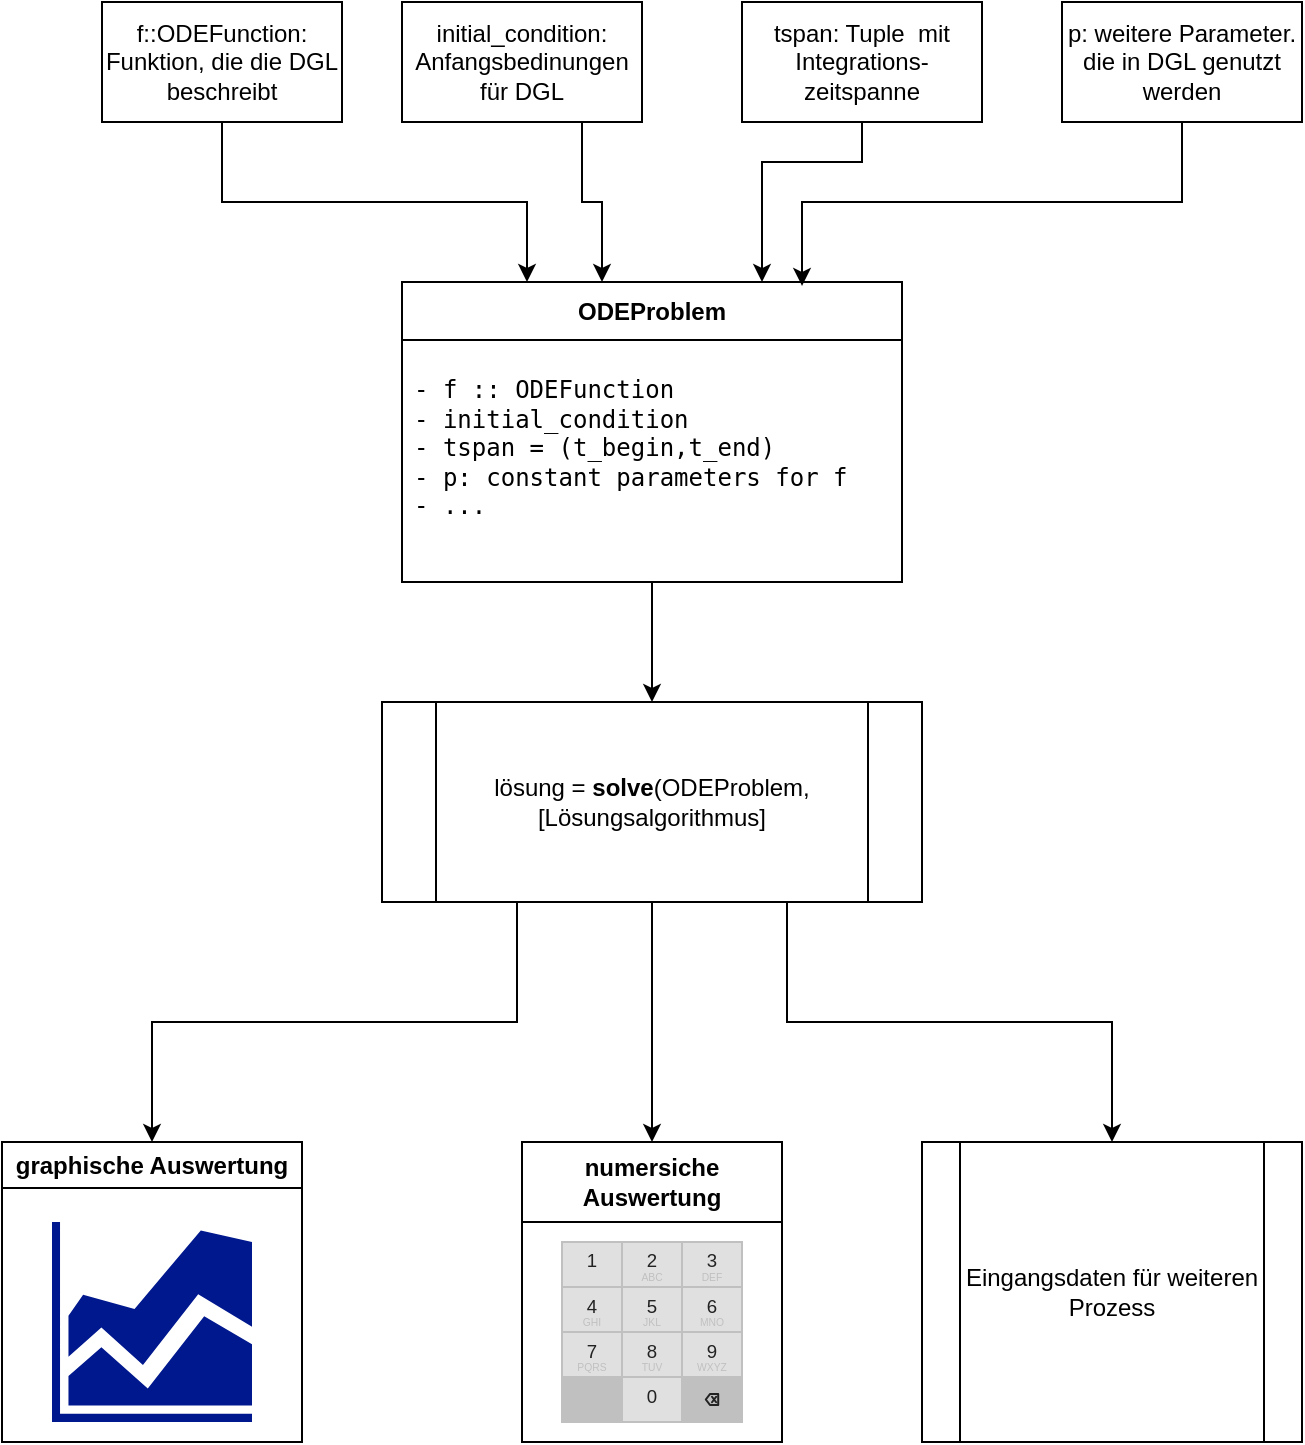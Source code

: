 <mxfile version="22.1.16" type="device">
  <diagram name="Seite-1" id="3REqujptWhHt5KIE4cCY">
    <mxGraphModel dx="1266" dy="683" grid="1" gridSize="10" guides="1" tooltips="1" connect="1" arrows="1" fold="1" page="1" pageScale="1" pageWidth="827" pageHeight="1169" math="0" shadow="0">
      <root>
        <mxCell id="0" />
        <mxCell id="1" parent="0" />
        <mxCell id="Xx-h7hxk2euqiMCwku_e-3" value="ODEProblem" style="swimlane;fontStyle=1;align=center;verticalAlign=middle;childLayout=stackLayout;horizontal=1;startSize=29;horizontalStack=0;resizeParent=1;resizeParentMax=0;resizeLast=0;collapsible=0;marginBottom=0;html=1;whiteSpace=wrap;" vertex="1" parent="1">
          <mxGeometry x="300" y="250" width="250" height="150" as="geometry" />
        </mxCell>
        <mxCell id="Xx-h7hxk2euqiMCwku_e-5" value="&lt;code&gt;&lt;br&gt;- f ::&amp;nbsp;&lt;code style=&quot;border-color: var(--border-color);&quot;&gt;ODEFunction&lt;/code&gt;&lt;br&gt;- initial_condition&lt;br&gt;- tspan = (t_begin,t_end)&lt;br&gt;- p: constant parameters for f&lt;br&gt;- ...&lt;br style=&quot;border-color: var(--border-color);&quot;&gt;&amp;nbsp;&lt;br&gt;&lt;br&gt;&lt;/code&gt;" style="text;html=1;strokeColor=none;fillColor=none;align=left;verticalAlign=middle;spacingLeft=4;spacingRight=4;overflow=hidden;rotatable=0;points=[[0,0.5],[1,0.5]];portConstraint=eastwest;whiteSpace=wrap;" vertex="1" parent="Xx-h7hxk2euqiMCwku_e-3">
          <mxGeometry y="29" width="250" height="121" as="geometry" />
        </mxCell>
        <mxCell id="Xx-h7hxk2euqiMCwku_e-27" style="edgeStyle=orthogonalEdgeStyle;rounded=0;orthogonalLoop=1;jettySize=auto;html=1;exitX=0.25;exitY=1;exitDx=0;exitDy=0;" edge="1" parent="1" source="Xx-h7hxk2euqiMCwku_e-10" target="Xx-h7hxk2euqiMCwku_e-25">
          <mxGeometry relative="1" as="geometry" />
        </mxCell>
        <mxCell id="Xx-h7hxk2euqiMCwku_e-33" style="edgeStyle=orthogonalEdgeStyle;rounded=0;orthogonalLoop=1;jettySize=auto;html=1;exitX=0.75;exitY=1;exitDx=0;exitDy=0;" edge="1" parent="1" source="Xx-h7hxk2euqiMCwku_e-10" target="Xx-h7hxk2euqiMCwku_e-32">
          <mxGeometry relative="1" as="geometry" />
        </mxCell>
        <mxCell id="Xx-h7hxk2euqiMCwku_e-10" value="lösung = &lt;b&gt;solve&lt;/b&gt;(ODEProblem, [Lösungsalgorithmus]" style="shape=process;whiteSpace=wrap;html=1;backgroundOutline=1;" vertex="1" parent="1">
          <mxGeometry x="290" y="460" width="270" height="100" as="geometry" />
        </mxCell>
        <mxCell id="Xx-h7hxk2euqiMCwku_e-11" value="" style="endArrow=classic;html=1;rounded=0;" edge="1" parent="1" source="Xx-h7hxk2euqiMCwku_e-5" target="Xx-h7hxk2euqiMCwku_e-10">
          <mxGeometry width="50" height="50" relative="1" as="geometry">
            <mxPoint x="390" y="400" as="sourcePoint" />
            <mxPoint x="440" y="350" as="targetPoint" />
          </mxGeometry>
        </mxCell>
        <mxCell id="Xx-h7hxk2euqiMCwku_e-13" style="edgeStyle=orthogonalEdgeStyle;rounded=0;orthogonalLoop=1;jettySize=auto;html=1;entryX=0.25;entryY=0;entryDx=0;entryDy=0;exitX=0.5;exitY=1;exitDx=0;exitDy=0;" edge="1" parent="1" source="Xx-h7hxk2euqiMCwku_e-12" target="Xx-h7hxk2euqiMCwku_e-3">
          <mxGeometry relative="1" as="geometry">
            <mxPoint x="270" y="120" as="sourcePoint" />
            <mxPoint x="362.5" y="230" as="targetPoint" />
            <Array as="points">
              <mxPoint x="210" y="210" />
              <mxPoint x="363" y="210" />
            </Array>
          </mxGeometry>
        </mxCell>
        <mxCell id="Xx-h7hxk2euqiMCwku_e-12" value="f::ODEFunction:&lt;br&gt;Funktion, die die DGL beschreibt" style="rounded=0;whiteSpace=wrap;html=1;" vertex="1" parent="1">
          <mxGeometry x="150" y="110" width="120" height="60" as="geometry" />
        </mxCell>
        <mxCell id="Xx-h7hxk2euqiMCwku_e-14" value="initial_condition:&lt;br&gt;Anfangsbedinungen für DGL" style="rounded=0;whiteSpace=wrap;html=1;" vertex="1" parent="1">
          <mxGeometry x="300" y="110" width="120" height="60" as="geometry" />
        </mxCell>
        <mxCell id="Xx-h7hxk2euqiMCwku_e-16" value="tspan: Tuple&amp;nbsp; mit Integrations-zeitspanne" style="rounded=0;whiteSpace=wrap;html=1;" vertex="1" parent="1">
          <mxGeometry x="470" y="110" width="120" height="60" as="geometry" />
        </mxCell>
        <mxCell id="Xx-h7hxk2euqiMCwku_e-17" style="edgeStyle=orthogonalEdgeStyle;rounded=0;orthogonalLoop=1;jettySize=auto;html=1;entryX=0.72;entryY=0;entryDx=0;entryDy=0;entryPerimeter=0;" edge="1" parent="1" source="Xx-h7hxk2euqiMCwku_e-16" target="Xx-h7hxk2euqiMCwku_e-3">
          <mxGeometry relative="1" as="geometry">
            <Array as="points">
              <mxPoint x="530" y="190" />
              <mxPoint x="480" y="190" />
            </Array>
          </mxGeometry>
        </mxCell>
        <mxCell id="Xx-h7hxk2euqiMCwku_e-20" value="p: weitere Parameter. die in DGL genutzt werden" style="rounded=0;whiteSpace=wrap;html=1;" vertex="1" parent="1">
          <mxGeometry x="630" y="110" width="120" height="60" as="geometry" />
        </mxCell>
        <mxCell id="Xx-h7hxk2euqiMCwku_e-23" style="edgeStyle=orthogonalEdgeStyle;rounded=0;orthogonalLoop=1;jettySize=auto;html=1;exitX=0.5;exitY=1;exitDx=0;exitDy=0;entryX=0.8;entryY=0.013;entryDx=0;entryDy=0;entryPerimeter=0;" edge="1" parent="1" source="Xx-h7hxk2euqiMCwku_e-20" target="Xx-h7hxk2euqiMCwku_e-3">
          <mxGeometry relative="1" as="geometry" />
        </mxCell>
        <mxCell id="Xx-h7hxk2euqiMCwku_e-24" style="edgeStyle=orthogonalEdgeStyle;rounded=0;orthogonalLoop=1;jettySize=auto;html=1;exitX=0.75;exitY=1;exitDx=0;exitDy=0;entryX=0.4;entryY=0;entryDx=0;entryDy=0;entryPerimeter=0;" edge="1" parent="1" source="Xx-h7hxk2euqiMCwku_e-14" target="Xx-h7hxk2euqiMCwku_e-3">
          <mxGeometry relative="1" as="geometry" />
        </mxCell>
        <mxCell id="Xx-h7hxk2euqiMCwku_e-25" value="graphische Auswertung" style="swimlane;whiteSpace=wrap;html=1;" vertex="1" parent="1">
          <mxGeometry x="100" y="680" width="150" height="150" as="geometry" />
        </mxCell>
        <mxCell id="Xx-h7hxk2euqiMCwku_e-26" value="" style="sketch=0;aspect=fixed;pointerEvents=1;shadow=0;dashed=0;html=1;strokeColor=none;labelPosition=center;verticalLabelPosition=bottom;verticalAlign=top;align=center;fillColor=#00188D;shape=mxgraph.mscae.general.graph" vertex="1" parent="Xx-h7hxk2euqiMCwku_e-25">
          <mxGeometry x="25" y="40" width="100" height="100" as="geometry" />
        </mxCell>
        <mxCell id="Xx-h7hxk2euqiMCwku_e-28" value="numersiche Auswertung" style="swimlane;whiteSpace=wrap;html=1;startSize=40;" vertex="1" parent="1">
          <mxGeometry x="360" y="680" width="130" height="150" as="geometry" />
        </mxCell>
        <mxCell id="Xx-h7hxk2euqiMCwku_e-30" value="" style="html=1;verticalLabelPosition=bottom;labelBackgroundColor=#ffffff;verticalAlign=top;shadow=0;dashed=0;strokeWidth=2;shape=mxgraph.ios7.misc.number_pad;strokeWidth=1;" vertex="1" parent="Xx-h7hxk2euqiMCwku_e-28">
          <mxGeometry x="20" y="50" width="90" height="90" as="geometry" />
        </mxCell>
        <mxCell id="Xx-h7hxk2euqiMCwku_e-31" style="edgeStyle=orthogonalEdgeStyle;rounded=0;orthogonalLoop=1;jettySize=auto;html=1;exitX=0.5;exitY=1;exitDx=0;exitDy=0;entryX=0.5;entryY=0;entryDx=0;entryDy=0;" edge="1" parent="1" source="Xx-h7hxk2euqiMCwku_e-10" target="Xx-h7hxk2euqiMCwku_e-28">
          <mxGeometry relative="1" as="geometry">
            <mxPoint x="430" y="670" as="targetPoint" />
          </mxGeometry>
        </mxCell>
        <mxCell id="Xx-h7hxk2euqiMCwku_e-32" value="Eingangsdaten für weiteren Prozess" style="shape=process;whiteSpace=wrap;html=1;backgroundOutline=1;" vertex="1" parent="1">
          <mxGeometry x="560" y="680" width="190" height="150" as="geometry" />
        </mxCell>
      </root>
    </mxGraphModel>
  </diagram>
</mxfile>
